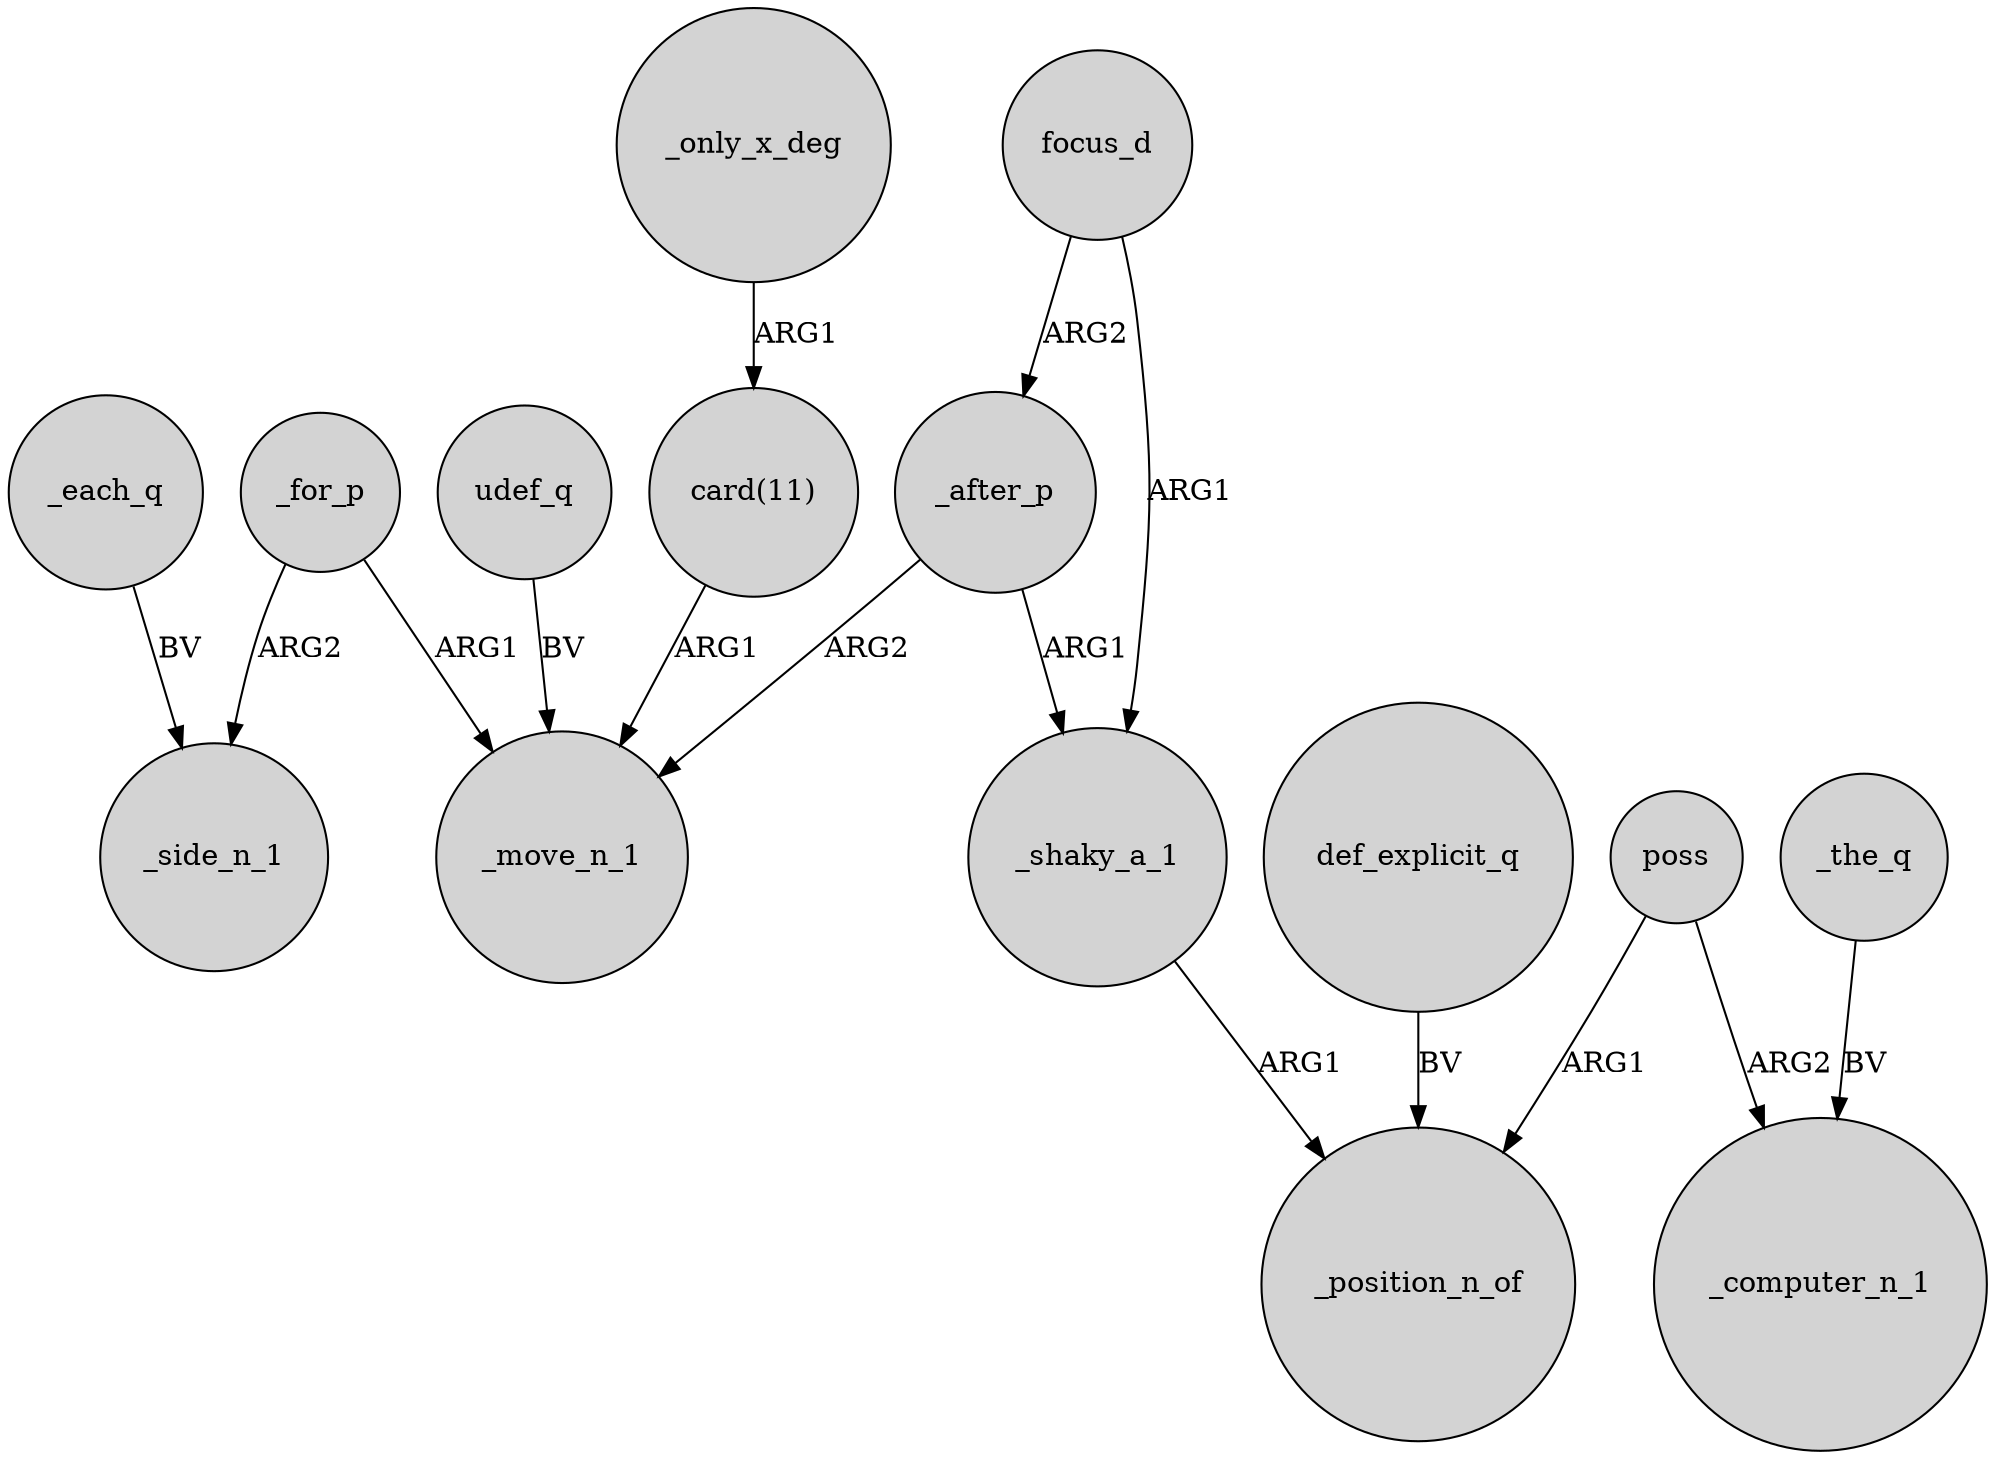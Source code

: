 digraph {
	node [shape=circle style=filled]
	_each_q -> _side_n_1 [label=BV]
	poss -> _position_n_of [label=ARG1]
	focus_d -> _shaky_a_1 [label=ARG1]
	_after_p -> _move_n_1 [label=ARG2]
	focus_d -> _after_p [label=ARG2]
	_the_q -> _computer_n_1 [label=BV]
	poss -> _computer_n_1 [label=ARG2]
	def_explicit_q -> _position_n_of [label=BV]
	_only_x_deg -> "card(11)" [label=ARG1]
	_for_p -> _side_n_1 [label=ARG2]
	_shaky_a_1 -> _position_n_of [label=ARG1]
	"card(11)" -> _move_n_1 [label=ARG1]
	_for_p -> _move_n_1 [label=ARG1]
	udef_q -> _move_n_1 [label=BV]
	_after_p -> _shaky_a_1 [label=ARG1]
}
